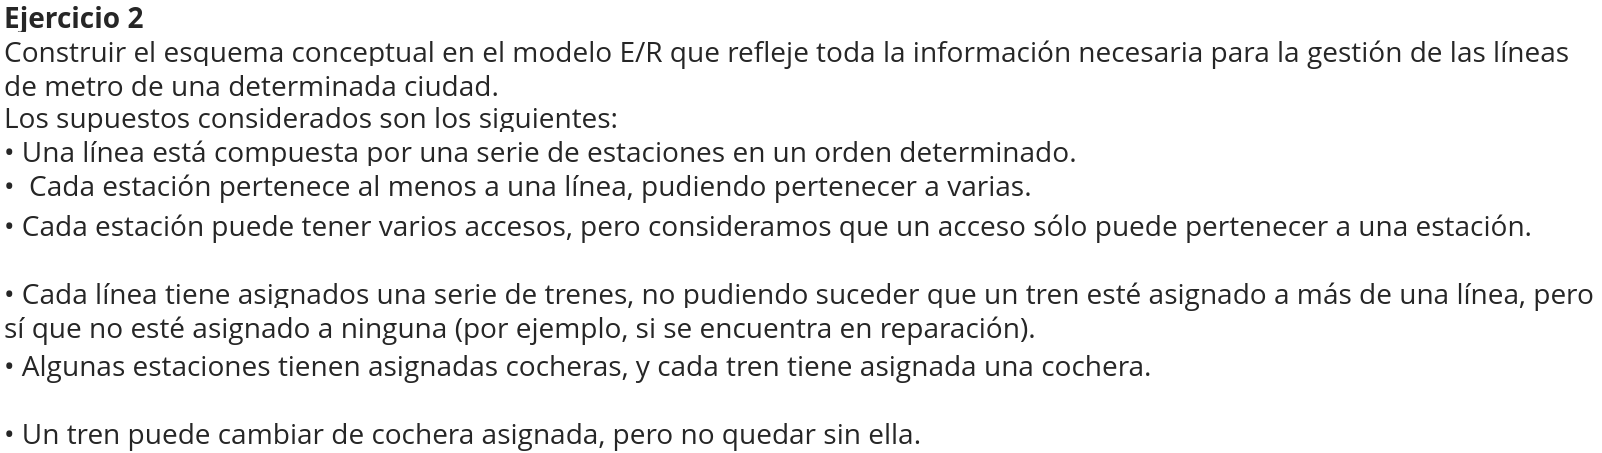 <mxfile version="14.5.1" type="device"><diagram id="dEFz9noGCIvRICtSzwtc" name="Page-1"><mxGraphModel dx="846" dy="1331" grid="1" gridSize="10" guides="1" tooltips="1" connect="1" arrows="1" fold="1" page="1" pageScale="1" pageWidth="1169" pageHeight="827" math="0" shadow="0"><root><mxCell id="0"/><mxCell id="1" parent="0"/><mxCell id="OKwuVNd8mS59uq_Xxf03-1" value="&lt;span style=&quot;font-weight: 700 ; background-color: rgb(255 , 255 , 255) ; color: rgb(38 , 38 , 38) ; font-family: &amp;#34;open sans&amp;#34; , &amp;#34;helvetica&amp;#34; , &amp;#34;arial&amp;#34; , sans-serif ; font-size: 14px&quot;&gt;Ejercicio 2&lt;/span&gt;&lt;span style=&quot;color: rgb(38 , 38 , 38) ; font-family: &amp;#34;open sans&amp;#34; , &amp;#34;helvetica&amp;#34; , &amp;#34;arial&amp;#34; , sans-serif ; font-size: 14px ; background-color: rgb(255 , 255 , 255)&quot;&gt;&lt;br&gt;&lt;/span&gt;&lt;span style=&quot;background-color: rgb(255 , 255 , 255) ; color: rgb(38 , 38 , 38) ; font-family: &amp;#34;open sans&amp;#34; , &amp;#34;helvetica&amp;#34; , &amp;#34;arial&amp;#34; , sans-serif ; font-size: 14px&quot;&gt;Construir el esquema conceptual en el modelo E/R que refleje toda la información necesaria para la gestión de las líneas de metro de una determinada ciudad.&lt;br&gt;Los supuestos considerados son los siguientes:&lt;/span&gt;&lt;span style=&quot;color: rgb(38 , 38 , 38) ; font-family: &amp;#34;open sans&amp;#34; , &amp;#34;helvetica&amp;#34; , &amp;#34;arial&amp;#34; , sans-serif ; font-size: 14px ; background-color: rgb(255 , 255 , 255)&quot;&gt;&lt;br&gt;&lt;/span&gt;&lt;span style=&quot;color: rgb(38 , 38 , 38) ; font-family: &amp;#34;open sans&amp;#34; , &amp;#34;helvetica&amp;#34; , &amp;#34;arial&amp;#34; , sans-serif ; font-size: 14px ; background-color: rgb(255 , 255 , 255)&quot;&gt;•&amp;nbsp;&lt;/span&gt;&lt;span style=&quot;background-color: rgb(255 , 255 , 255) ; color: rgb(38 , 38 , 38) ; font-family: &amp;#34;open sans&amp;#34; , &amp;#34;helvetica&amp;#34; , &amp;#34;arial&amp;#34; , sans-serif ; font-size: 14px&quot;&gt;Una línea está compuesta por una serie de estaciones en un orden determinado.&lt;/span&gt;&lt;span style=&quot;color: rgb(38 , 38 , 38) ; font-family: &amp;#34;open sans&amp;#34; , &amp;#34;helvetica&amp;#34; , &amp;#34;arial&amp;#34; , sans-serif ; font-size: 14px ; background-color: rgb(255 , 255 , 255)&quot;&gt;&lt;br&gt;&lt;/span&gt;&lt;span style=&quot;color: rgb(38 , 38 , 38) ; font-family: &amp;#34;open sans&amp;#34; , &amp;#34;helvetica&amp;#34; , &amp;#34;arial&amp;#34; , sans-serif ; font-size: 14px ; background-color: rgb(255 , 255 , 255)&quot;&gt;•&amp;nbsp;&lt;/span&gt;&lt;span style=&quot;background-color: rgb(255 , 255 , 255) ; color: rgb(38 , 38 , 38) ; font-family: &amp;#34;open sans&amp;#34; , &amp;#34;helvetica&amp;#34; , &amp;#34;arial&amp;#34; , sans-serif ; font-size: 14px&quot;&gt;&amp;nbsp;Cada estación pertenece al menos a una línea, pudiendo pertenecer a varias.&lt;/span&gt;&lt;span style=&quot;color: rgb(38 , 38 , 38) ; font-family: &amp;#34;open sans&amp;#34; , &amp;#34;helvetica&amp;#34; , &amp;#34;arial&amp;#34; , sans-serif ; font-size: 14px ; background-color: rgb(255 , 255 , 255)&quot;&gt;&lt;br&gt;&lt;/span&gt;&lt;p style=&quot;box-sizing: border-box ; margin: 0px 0px 1rem ; padding: 0px ; font-family: &amp;#34;open sans&amp;#34; , &amp;#34;helvetica&amp;#34; , &amp;#34;arial&amp;#34; , sans-serif ; font-size: 14px ; line-height: 1.5 ; overflow-wrap: break-word ; cursor: text ; min-height: 1.312rem ; color: rgb(38 , 38 , 38) ; background-color: rgb(255 , 255 , 255)&quot;&gt;• Cada estación puede tener varios accesos, pero consideramos que un acceso sólo puede pertenecer a una estación.&lt;/p&gt;&lt;span style=&quot;color: rgb(38 , 38 , 38) ; font-family: &amp;#34;open sans&amp;#34; , &amp;#34;helvetica&amp;#34; , &amp;#34;arial&amp;#34; , sans-serif ; font-size: 14px ; background-color: rgb(255 , 255 , 255)&quot;&gt;•&amp;nbsp;&lt;/span&gt;&lt;span style=&quot;background-color: rgb(255 , 255 , 255) ; color: rgb(38 , 38 , 38) ; font-family: &amp;#34;open sans&amp;#34; , &amp;#34;helvetica&amp;#34; , &amp;#34;arial&amp;#34; , sans-serif ; font-size: 14px&quot;&gt;Cada línea tiene asignados una serie de trenes, no pudiendo suceder que un tren esté asignado a más de una línea, pero sí que no esté asignado a ninguna (por ejemplo, si se encuentra en reparación).&lt;/span&gt;&lt;span style=&quot;color: rgb(38 , 38 , 38) ; font-family: &amp;#34;open sans&amp;#34; , &amp;#34;helvetica&amp;#34; , &amp;#34;arial&amp;#34; , sans-serif ; font-size: 14px ; background-color: rgb(255 , 255 , 255)&quot;&gt;&lt;br&gt;&lt;/span&gt;&lt;p style=&quot;box-sizing: border-box ; margin: 0px 0px 1rem ; padding: 0px ; font-family: &amp;#34;open sans&amp;#34; , &amp;#34;helvetica&amp;#34; , &amp;#34;arial&amp;#34; , sans-serif ; font-size: 14px ; line-height: 1.5 ; overflow-wrap: break-word ; cursor: text ; min-height: 1.312rem ; color: rgb(38 , 38 , 38) ; background-color: rgb(255 , 255 , 255)&quot;&gt;• Algunas estaciones tienen asignadas cocheras, y cada tren tiene asignada una cochera.&lt;/p&gt;&lt;span style=&quot;color: rgb(38 , 38 , 38) ; font-family: &amp;#34;open sans&amp;#34; , &amp;#34;helvetica&amp;#34; , &amp;#34;arial&amp;#34; , sans-serif ; font-size: 14px ; background-color: rgb(255 , 255 , 255)&quot;&gt;•&amp;nbsp;&lt;/span&gt;&lt;span style=&quot;background-color: rgb(255 , 255 , 255) ; color: rgb(38 , 38 , 38) ; font-family: &amp;#34;open sans&amp;#34; , &amp;#34;helvetica&amp;#34; , &amp;#34;arial&amp;#34; , sans-serif ; font-size: 14px&quot;&gt;Un tren puede cambiar de cochera asignada, pero no quedar sin ella.&lt;/span&gt;&lt;span style=&quot;color: rgb(38 , 38 , 38) ; font-family: &amp;#34;open sans&amp;#34; , &amp;#34;helvetica&amp;#34; , &amp;#34;arial&amp;#34; , sans-serif ; font-size: 14px ; background-color: rgb(255 , 255 , 255)&quot;&gt;&lt;br&gt;&lt;/span&gt;" style="text;html=1;strokeColor=none;fillColor=none;align=left;verticalAlign=middle;whiteSpace=wrap;rounded=0;" vertex="1" parent="1"><mxGeometry y="-280" width="800" height="220" as="geometry"/></mxCell></root></mxGraphModel></diagram></mxfile>